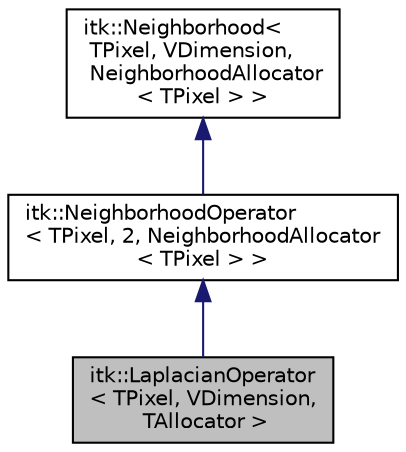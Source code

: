 digraph "itk::LaplacianOperator&lt; TPixel, VDimension, TAllocator &gt;"
{
 // LATEX_PDF_SIZE
  edge [fontname="Helvetica",fontsize="10",labelfontname="Helvetica",labelfontsize="10"];
  node [fontname="Helvetica",fontsize="10",shape=record];
  Node1 [label="itk::LaplacianOperator\l\< TPixel, VDimension,\l TAllocator \>",height=0.2,width=0.4,color="black", fillcolor="grey75", style="filled", fontcolor="black",tooltip="A NeighborhoodOperator for use in calculating the Laplacian at a pixel."];
  Node2 -> Node1 [dir="back",color="midnightblue",fontsize="10",style="solid",fontname="Helvetica"];
  Node2 [label="itk::NeighborhoodOperator\l\< TPixel, 2, NeighborhoodAllocator\l\< TPixel \> \>",height=0.2,width=0.4,color="black", fillcolor="white", style="filled",URL="$classitk_1_1NeighborhoodOperator.html",tooltip=" "];
  Node3 -> Node2 [dir="back",color="midnightblue",fontsize="10",style="solid",fontname="Helvetica"];
  Node3 [label="itk::Neighborhood\<\l TPixel, VDimension,\l NeighborhoodAllocator\l\< TPixel \> \>",height=0.2,width=0.4,color="black", fillcolor="white", style="filled",URL="$classitk_1_1Neighborhood.html",tooltip=" "];
}
